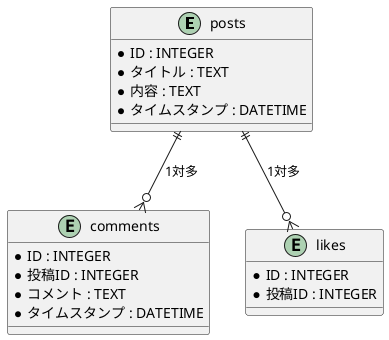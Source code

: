 @startuml
entity "posts" {
    * ID : INTEGER
    * タイトル : TEXT
    * 内容 : TEXT
    * タイムスタンプ : DATETIME
}
entity "comments" {
    * ID : INTEGER
    * 投稿ID : INTEGER
    * コメント : TEXT
    * タイムスタンプ : DATETIME
}
entity "likes" {
    * ID : INTEGER
    * 投稿ID : INTEGER
}
posts ||--o{ comments : "1対多"
posts ||--o{ likes : "1対多"
@enduml
